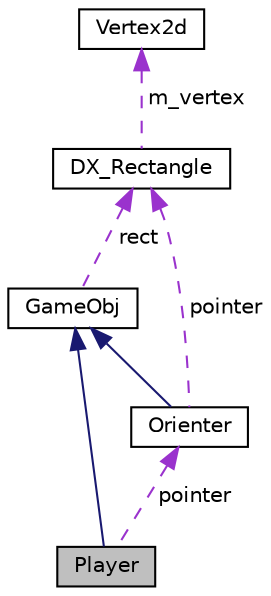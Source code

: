 digraph "Player"
{
 // LATEX_PDF_SIZE
  edge [fontname="Helvetica",fontsize="10",labelfontname="Helvetica",labelfontsize="10"];
  node [fontname="Helvetica",fontsize="10",shape=record];
  Node1 [label="Player",height=0.2,width=0.4,color="black", fillcolor="grey75", style="filled", fontcolor="black",tooltip="the illustration of Player class. The subclass of GameObj,"];
  Node2 -> Node1 [dir="back",color="midnightblue",fontsize="10",style="solid",fontname="Helvetica"];
  Node2 [label="GameObj",height=0.2,width=0.4,color="black", fillcolor="white", style="filled",URL="$class_game_obj.html",tooltip="the illustration of GameObj class The GameObj class represents the basic class contain functions and ..."];
  Node3 -> Node2 [dir="back",color="darkorchid3",fontsize="10",style="dashed",label=" rect" ,fontname="Helvetica"];
  Node3 [label="DX_Rectangle",height=0.2,width=0.4,color="black", fillcolor="white", style="filled",URL="$class_d_x___rectangle.html",tooltip=" "];
  Node4 -> Node3 [dir="back",color="darkorchid3",fontsize="10",style="dashed",label=" m_vertex" ,fontname="Helvetica"];
  Node4 [label="Vertex2d",height=0.2,width=0.4,color="black", fillcolor="white", style="filled",URL="$struct_vertex2d.html",tooltip="The struct of the 2d vertex."];
  Node5 -> Node1 [dir="back",color="darkorchid3",fontsize="10",style="dashed",label=" pointer" ,fontname="Helvetica"];
  Node5 [label="Orienter",height=0.2,width=0.4,color="black", fillcolor="white", style="filled",URL="$class_orienter.html",tooltip="the illustration of Orienter class The subclass of GameObj"];
  Node2 -> Node5 [dir="back",color="midnightblue",fontsize="10",style="solid",fontname="Helvetica"];
  Node3 -> Node5 [dir="back",color="darkorchid3",fontsize="10",style="dashed",label=" pointer" ,fontname="Helvetica"];
}
